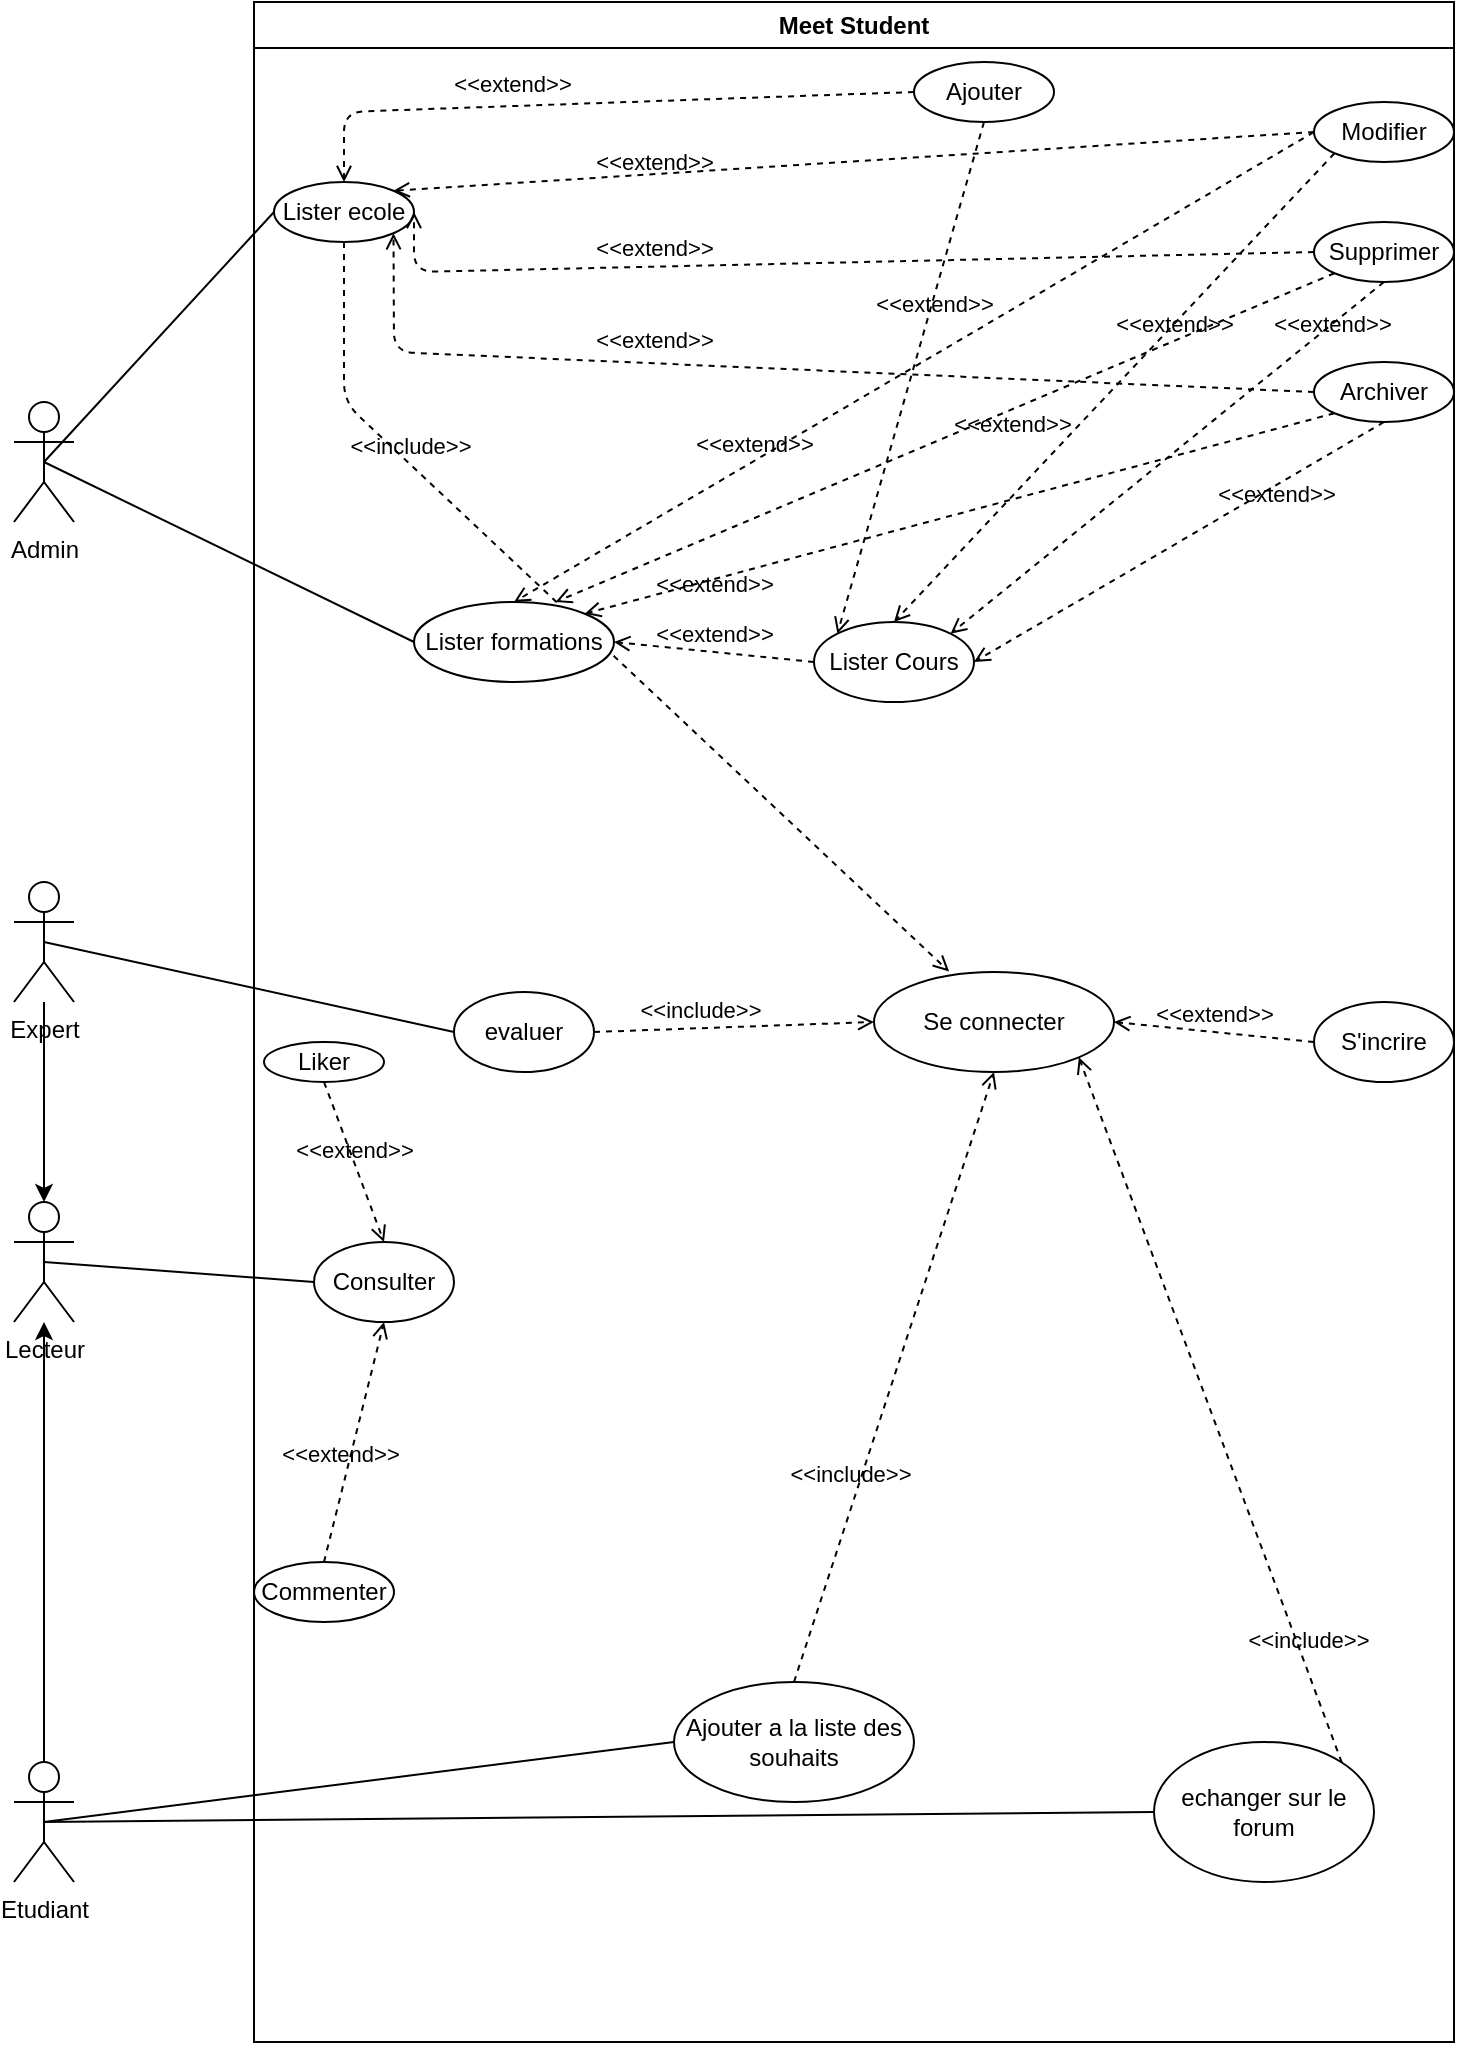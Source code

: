 <mxfile scale="1" border="10">
    <diagram id="bdP4sUYAAEz8T6aNguiF" name="Cas d'utilisation generale">
        <mxGraphModel dx="948" dy="597" grid="1" gridSize="10" guides="1" tooltips="1" connect="1" arrows="1" fold="1" page="1" pageScale="1" pageWidth="850" pageHeight="1100" math="0" shadow="0">
            <root>
                <mxCell id="0"/>
                <mxCell id="1" parent="0"/>
                <mxCell id="2" value="Meet Student" style="swimlane;whiteSpace=wrap;html=1;" parent="1" vertex="1">
                    <mxGeometry x="200" y="20" width="600" height="1020" as="geometry"/>
                </mxCell>
                <mxCell id="15" value="Ajouter" style="ellipse;whiteSpace=wrap;html=1;" parent="2" vertex="1">
                    <mxGeometry x="330" y="30" width="70" height="30" as="geometry"/>
                </mxCell>
                <mxCell id="16" value="Se connecter" style="ellipse;whiteSpace=wrap;html=1;" parent="2" vertex="1">
                    <mxGeometry x="310" y="485" width="120" height="50" as="geometry"/>
                </mxCell>
                <mxCell id="17" value="Modifier" style="ellipse;whiteSpace=wrap;html=1;" parent="2" vertex="1">
                    <mxGeometry x="530" y="50" width="70" height="30" as="geometry"/>
                </mxCell>
                <mxCell id="18" value="Supprimer" style="ellipse;whiteSpace=wrap;html=1;" parent="2" vertex="1">
                    <mxGeometry x="530" y="110" width="70" height="30" as="geometry"/>
                </mxCell>
                <mxCell id="19" value="Archiver" style="ellipse;whiteSpace=wrap;html=1;" parent="2" vertex="1">
                    <mxGeometry x="530" y="180" width="70" height="30" as="geometry"/>
                </mxCell>
                <mxCell id="25" value="Lister ecole" style="ellipse;whiteSpace=wrap;html=1;" parent="2" vertex="1">
                    <mxGeometry x="10" y="90" width="70" height="30" as="geometry"/>
                </mxCell>
                <mxCell id="31" value="&amp;lt;&amp;lt;include&amp;gt;&amp;gt;" style="html=1;verticalAlign=bottom;labelBackgroundColor=none;endArrow=open;endFill=0;dashed=1;exitX=0.5;exitY=1;exitDx=0;exitDy=0;entryX=0.313;entryY=-0.004;entryDx=0;entryDy=0;entryPerimeter=0;" parent="2" source="25" target="16" edge="1">
                    <mxGeometry x="-0.494" width="160" relative="1" as="geometry">
                        <mxPoint x="160" y="210" as="sourcePoint"/>
                        <mxPoint x="427.574" y="223.284" as="targetPoint"/>
                        <Array as="points">
                            <mxPoint x="45" y="200"/>
                        </Array>
                        <mxPoint as="offset"/>
                    </mxGeometry>
                </mxCell>
                <mxCell id="32" value="Consulter" style="ellipse;whiteSpace=wrap;html=1;" parent="2" vertex="1">
                    <mxGeometry x="30" y="620" width="70" height="40" as="geometry"/>
                </mxCell>
                <mxCell id="35" value="Ajouter a la liste des souhaits" style="ellipse;whiteSpace=wrap;html=1;" parent="2" vertex="1">
                    <mxGeometry x="210" y="840" width="120" height="60" as="geometry"/>
                </mxCell>
                <mxCell id="34" value="evaluer" style="ellipse;whiteSpace=wrap;html=1;" parent="2" vertex="1">
                    <mxGeometry x="100" y="495" width="70" height="40" as="geometry"/>
                </mxCell>
                <mxCell id="38" value="S'incrire" style="ellipse;whiteSpace=wrap;html=1;" parent="2" vertex="1">
                    <mxGeometry x="530" y="500" width="70" height="40" as="geometry"/>
                </mxCell>
                <mxCell id="39" value="&amp;lt;&amp;lt;extend&amp;gt;&amp;gt;" style="html=1;verticalAlign=bottom;labelBackgroundColor=none;endArrow=open;endFill=0;dashed=1;entryX=1;entryY=0.5;entryDx=0;entryDy=0;exitX=0;exitY=0.5;exitDx=0;exitDy=0;" parent="2" source="38" target="16" edge="1">
                    <mxGeometry width="160" relative="1" as="geometry">
                        <mxPoint x="310" y="250" as="sourcePoint"/>
                        <mxPoint x="470" y="250" as="targetPoint"/>
                    </mxGeometry>
                </mxCell>
                <mxCell id="41" value="&amp;lt;&amp;lt;include&amp;gt;&amp;gt;" style="html=1;verticalAlign=bottom;labelBackgroundColor=none;endArrow=open;endFill=0;dashed=1;exitX=0.5;exitY=0;exitDx=0;exitDy=0;entryX=0.5;entryY=1;entryDx=0;entryDy=0;" parent="2" source="35" target="16" edge="1">
                    <mxGeometry x="-0.384" y="3" width="160" relative="1" as="geometry">
                        <mxPoint x="270" y="490" as="sourcePoint"/>
                        <mxPoint x="410" y="210" as="targetPoint"/>
                        <mxPoint as="offset"/>
                        <Array as="points"/>
                    </mxGeometry>
                </mxCell>
                <mxCell id="42" value="&amp;lt;&amp;lt;extend&amp;gt;&amp;gt;" style="html=1;verticalAlign=bottom;labelBackgroundColor=none;endArrow=open;endFill=0;dashed=1;exitX=0;exitY=0.5;exitDx=0;exitDy=0;entryX=0.5;entryY=0;entryDx=0;entryDy=0;" parent="2" source="15" target="25" edge="1">
                    <mxGeometry x="0.255" y="-2" width="160" relative="1" as="geometry">
                        <mxPoint x="60" y="90" as="sourcePoint"/>
                        <mxPoint x="50" y="40" as="targetPoint"/>
                        <Array as="points">
                            <mxPoint x="45" y="55"/>
                        </Array>
                        <mxPoint as="offset"/>
                    </mxGeometry>
                </mxCell>
                <mxCell id="43" value="&amp;lt;&amp;lt;extend&amp;gt;&amp;gt;" style="html=1;verticalAlign=bottom;labelBackgroundColor=none;endArrow=open;endFill=0;dashed=1;entryX=1;entryY=0;entryDx=0;entryDy=0;exitX=0;exitY=0.5;exitDx=0;exitDy=0;" parent="2" source="17" target="25" edge="1">
                    <mxGeometry x="0.434" y="3" width="160" relative="1" as="geometry">
                        <mxPoint x="110" y="90" as="sourcePoint"/>
                        <mxPoint x="152.426" y="-11.716" as="targetPoint"/>
                        <mxPoint as="offset"/>
                    </mxGeometry>
                </mxCell>
                <mxCell id="44" value="&amp;lt;&amp;lt;extend&amp;gt;&amp;gt;" style="html=1;verticalAlign=bottom;labelBackgroundColor=none;endArrow=open;endFill=0;dashed=1;entryX=1;entryY=0.5;entryDx=0;entryDy=0;exitX=0;exitY=0.5;exitDx=0;exitDy=0;" parent="2" source="18" target="25" edge="1">
                    <mxGeometry x="0.375" width="160" relative="1" as="geometry">
                        <mxPoint x="70" y="140" as="sourcePoint"/>
                        <mxPoint x="112.426" y="38.284" as="targetPoint"/>
                        <Array as="points">
                            <mxPoint x="80" y="135"/>
                        </Array>
                        <mxPoint as="offset"/>
                    </mxGeometry>
                </mxCell>
                <mxCell id="45" value="&amp;lt;&amp;lt;extend&amp;gt;&amp;gt;" style="html=1;verticalAlign=bottom;labelBackgroundColor=none;endArrow=open;endFill=0;dashed=1;entryX=1;entryY=1;entryDx=0;entryDy=0;exitX=0;exitY=0.5;exitDx=0;exitDy=0;" parent="2" source="19" target="25" edge="1">
                    <mxGeometry x="0.272" y="-3" width="160" relative="1" as="geometry">
                        <mxPoint x="80" y="150" as="sourcePoint"/>
                        <mxPoint x="122.426" y="48.284" as="targetPoint"/>
                        <Array as="points">
                            <mxPoint x="70" y="175"/>
                        </Array>
                        <mxPoint as="offset"/>
                    </mxGeometry>
                </mxCell>
                <mxCell id="40" value="&amp;lt;&amp;lt;include&amp;gt;&amp;gt;" style="html=1;verticalAlign=bottom;labelBackgroundColor=none;endArrow=open;endFill=0;dashed=1;exitX=1;exitY=0.5;exitDx=0;exitDy=0;entryX=0;entryY=0.5;entryDx=0;entryDy=0;" parent="2" source="34" target="16" edge="1">
                    <mxGeometry x="-0.246" width="160" relative="1" as="geometry">
                        <mxPoint x="290" y="250" as="sourcePoint"/>
                        <mxPoint x="420" y="190" as="targetPoint"/>
                        <Array as="points"/>
                        <mxPoint as="offset"/>
                    </mxGeometry>
                </mxCell>
                <mxCell id="46" value="echanger sur le forum" style="ellipse;whiteSpace=wrap;html=1;" parent="2" vertex="1">
                    <mxGeometry x="450" y="870" width="110" height="70" as="geometry"/>
                </mxCell>
                <mxCell id="49" value="&amp;lt;&amp;lt;include&amp;gt;&amp;gt;" style="html=1;verticalAlign=bottom;labelBackgroundColor=none;endArrow=open;endFill=0;dashed=1;exitX=1;exitY=0;exitDx=0;exitDy=0;entryX=1;entryY=1;entryDx=0;entryDy=0;" parent="2" source="46" target="16" edge="1">
                    <mxGeometry x="-0.708" y="-3" width="160" relative="1" as="geometry">
                        <mxPoint x="330" y="420" as="sourcePoint"/>
                        <mxPoint x="460" y="210" as="targetPoint"/>
                        <mxPoint as="offset"/>
                    </mxGeometry>
                </mxCell>
                <mxCell id="51" value="Commenter" style="ellipse;whiteSpace=wrap;html=1;" parent="2" vertex="1">
                    <mxGeometry y="780" width="70" height="30" as="geometry"/>
                </mxCell>
                <mxCell id="50" value="Liker" style="ellipse;whiteSpace=wrap;html=1;" parent="2" vertex="1">
                    <mxGeometry x="5" y="520" width="60" height="20" as="geometry"/>
                </mxCell>
                <mxCell id="52" value="&amp;lt;&amp;lt;extend&amp;gt;&amp;gt;" style="html=1;verticalAlign=bottom;labelBackgroundColor=none;endArrow=open;endFill=0;dashed=1;exitX=0.5;exitY=1;exitDx=0;exitDy=0;entryX=0.5;entryY=0;entryDx=0;entryDy=0;" parent="2" source="50" target="32" edge="1">
                    <mxGeometry x="0.07" y="-1" width="160" relative="1" as="geometry">
                        <mxPoint x="100" y="390" as="sourcePoint"/>
                        <mxPoint x="-80.251" y="389.393" as="targetPoint"/>
                        <mxPoint as="offset"/>
                    </mxGeometry>
                </mxCell>
                <mxCell id="54" value="&amp;lt;&amp;lt;extend&amp;gt;&amp;gt;" style="html=1;verticalAlign=bottom;labelBackgroundColor=none;endArrow=open;endFill=0;dashed=1;exitX=0.5;exitY=0;exitDx=0;exitDy=0;entryX=0.5;entryY=1;entryDx=0;entryDy=0;" parent="2" source="51" target="32" edge="1">
                    <mxGeometry x="-0.266" y="3" width="160" relative="1" as="geometry">
                        <mxPoint x="30" y="390" as="sourcePoint"/>
                        <mxPoint x="80" y="400" as="targetPoint"/>
                        <mxPoint as="offset"/>
                    </mxGeometry>
                </mxCell>
                <mxCell id="55" value="Lister formations" style="ellipse;whiteSpace=wrap;html=1;" parent="2" vertex="1">
                    <mxGeometry x="80" y="300" width="100" height="40" as="geometry"/>
                </mxCell>
                <mxCell id="57" value="Lister Cours" style="ellipse;whiteSpace=wrap;html=1;" parent="2" vertex="1">
                    <mxGeometry x="280" y="310" width="80" height="40" as="geometry"/>
                </mxCell>
                <mxCell id="58" value="&amp;lt;&amp;lt;extend&amp;gt;&amp;gt;" style="html=1;verticalAlign=bottom;labelBackgroundColor=none;endArrow=open;endFill=0;dashed=1;entryX=1;entryY=0.5;entryDx=0;entryDy=0;exitX=0;exitY=0.5;exitDx=0;exitDy=0;" parent="2" source="57" target="55" edge="1">
                    <mxGeometry width="160" relative="1" as="geometry">
                        <mxPoint x="485.13" y="260" as="sourcePoint"/>
                        <mxPoint x="34.879" y="269.393" as="targetPoint"/>
                    </mxGeometry>
                </mxCell>
                <mxCell id="59" value="&amp;lt;&amp;lt;extend&amp;gt;&amp;gt;" style="html=1;verticalAlign=bottom;labelBackgroundColor=none;endArrow=open;endFill=0;dashed=1;entryX=1;entryY=0.5;entryDx=0;entryDy=0;exitX=0.5;exitY=1;exitDx=0;exitDy=0;" parent="2" source="19" target="57" edge="1">
                    <mxGeometry x="-0.413" y="12" width="160" relative="1" as="geometry">
                        <mxPoint x="560" y="220" as="sourcePoint"/>
                        <mxPoint x="109.749" y="229.393" as="targetPoint"/>
                        <mxPoint as="offset"/>
                    </mxGeometry>
                </mxCell>
                <mxCell id="60" value="&amp;lt;&amp;lt;extend&amp;gt;&amp;gt;" style="html=1;verticalAlign=bottom;labelBackgroundColor=none;endArrow=open;endFill=0;dashed=1;entryX=1;entryY=0;entryDx=0;entryDy=0;exitX=0.5;exitY=1;exitDx=0;exitDy=0;" parent="2" source="18" target="57" edge="1">
                    <mxGeometry x="-0.725" y="8" width="160" relative="1" as="geometry">
                        <mxPoint x="480" y="200" as="sourcePoint"/>
                        <mxPoint x="29.749" y="209.393" as="targetPoint"/>
                        <mxPoint x="-1" as="offset"/>
                    </mxGeometry>
                </mxCell>
                <mxCell id="61" value="&amp;lt;&amp;lt;extend&amp;gt;&amp;gt;" style="html=1;verticalAlign=bottom;labelBackgroundColor=none;endArrow=open;endFill=0;dashed=1;entryX=0.5;entryY=0;entryDx=0;entryDy=0;exitX=0;exitY=1;exitDx=0;exitDy=0;" parent="2" source="17" target="57" edge="1">
                    <mxGeometry x="-0.231" y="6" width="160" relative="1" as="geometry">
                        <mxPoint x="250" y="220" as="sourcePoint"/>
                        <mxPoint x="-200.251" y="229.393" as="targetPoint"/>
                        <mxPoint as="offset"/>
                    </mxGeometry>
                </mxCell>
                <mxCell id="62" value="&amp;lt;&amp;lt;extend&amp;gt;&amp;gt;" style="html=1;verticalAlign=bottom;labelBackgroundColor=none;endArrow=open;endFill=0;dashed=1;entryX=0;entryY=0;entryDx=0;entryDy=0;exitX=0.5;exitY=1;exitDx=0;exitDy=0;" parent="2" source="15" target="57" edge="1">
                    <mxGeometry x="-0.226" y="4" width="160" relative="1" as="geometry">
                        <mxPoint x="460.25" y="140" as="sourcePoint"/>
                        <mxPoint x="9.999" y="149.393" as="targetPoint"/>
                        <mxPoint as="offset"/>
                    </mxGeometry>
                </mxCell>
                <mxCell id="63" value="&amp;lt;&amp;lt;extend&amp;gt;&amp;gt;" style="html=1;verticalAlign=bottom;labelBackgroundColor=none;endArrow=open;endFill=0;dashed=1;entryX=1;entryY=0;entryDx=0;entryDy=0;exitX=0;exitY=1;exitDx=0;exitDy=0;" parent="2" source="19" target="55" edge="1">
                    <mxGeometry x="0.67" y="11" width="160" relative="1" as="geometry">
                        <mxPoint x="460.25" y="110.61" as="sourcePoint"/>
                        <mxPoint x="9.999" y="120.003" as="targetPoint"/>
                        <mxPoint as="offset"/>
                    </mxGeometry>
                </mxCell>
                <mxCell id="64" value="&amp;lt;&amp;lt;extend&amp;gt;&amp;gt;" style="html=1;verticalAlign=bottom;labelBackgroundColor=none;endArrow=open;endFill=0;dashed=1;entryX=0.708;entryY=0;entryDx=0;entryDy=0;exitX=0;exitY=1;exitDx=0;exitDy=0;entryPerimeter=0;" parent="2" source="18" target="55" edge="1">
                    <mxGeometry x="-0.143" y="15" width="160" relative="1" as="geometry">
                        <mxPoint x="220" y="220" as="sourcePoint"/>
                        <mxPoint x="-230.251" y="229.393" as="targetPoint"/>
                        <mxPoint as="offset"/>
                    </mxGeometry>
                </mxCell>
                <mxCell id="65" value="&amp;lt;&amp;lt;extend&amp;gt;&amp;gt;" style="html=1;verticalAlign=bottom;labelBackgroundColor=none;endArrow=open;endFill=0;dashed=1;exitX=0;exitY=0.5;exitDx=0;exitDy=0;entryX=0.5;entryY=0;entryDx=0;entryDy=0;" parent="2" source="17" target="55" edge="1">
                    <mxGeometry x="0.401" width="160" relative="1" as="geometry">
                        <mxPoint x="500" y="90" as="sourcePoint"/>
                        <mxPoint x="120" y="270" as="targetPoint"/>
                        <mxPoint as="offset"/>
                    </mxGeometry>
                </mxCell>
                <mxCell id="3" value="Admin" style="shape=umlActor;verticalLabelPosition=bottom;verticalAlign=top;html=1;outlineConnect=0;" parent="1" vertex="1">
                    <mxGeometry x="80" y="220" width="30" height="60" as="geometry"/>
                </mxCell>
                <mxCell id="13" value="" style="edgeStyle=none;html=1;" parent="1" source="4" target="5" edge="1">
                    <mxGeometry relative="1" as="geometry">
                        <mxPoint x="95" y="350" as="sourcePoint"/>
                    </mxGeometry>
                </mxCell>
                <mxCell id="4" value="Expert" style="shape=umlActor;verticalLabelPosition=bottom;verticalAlign=top;html=1;outlineConnect=0;" parent="1" vertex="1">
                    <mxGeometry x="80" y="460" width="30" height="60" as="geometry"/>
                </mxCell>
                <mxCell id="5" value="Lecteur" style="shape=umlActor;verticalLabelPosition=bottom;verticalAlign=top;html=1;outlineConnect=0;" parent="1" vertex="1">
                    <mxGeometry x="80" y="620" width="30" height="60" as="geometry"/>
                </mxCell>
                <mxCell id="14" value="" style="edgeStyle=none;html=1;" parent="1" source="6" target="5" edge="1">
                    <mxGeometry relative="1" as="geometry">
                        <mxPoint x="95" y="480" as="targetPoint"/>
                    </mxGeometry>
                </mxCell>
                <mxCell id="6" value="Etudiant" style="shape=umlActor;verticalLabelPosition=bottom;verticalAlign=top;html=1;outlineConnect=0;" parent="1" vertex="1">
                    <mxGeometry x="80" y="900" width="30" height="60" as="geometry"/>
                </mxCell>
                <mxCell id="26" value="" style="endArrow=none;html=1;entryX=0;entryY=0.5;entryDx=0;entryDy=0;exitX=0.5;exitY=0.5;exitDx=0;exitDy=0;exitPerimeter=0;" parent="1" source="3" target="25" edge="1">
                    <mxGeometry width="50" height="50" relative="1" as="geometry">
                        <mxPoint x="390" y="110" as="sourcePoint"/>
                        <mxPoint x="555" y="125" as="targetPoint"/>
                    </mxGeometry>
                </mxCell>
                <mxCell id="33" value="" style="endArrow=none;html=1;entryX=0;entryY=0.5;entryDx=0;entryDy=0;exitX=0.5;exitY=0.5;exitDx=0;exitDy=0;exitPerimeter=0;" parent="1" source="5" target="32" edge="1">
                    <mxGeometry width="50" height="50" relative="1" as="geometry">
                        <mxPoint x="300" y="390" as="sourcePoint"/>
                        <mxPoint x="350" y="340" as="targetPoint"/>
                    </mxGeometry>
                </mxCell>
                <mxCell id="36" value="" style="endArrow=none;html=1;entryX=0;entryY=0.5;entryDx=0;entryDy=0;exitX=0.5;exitY=0.5;exitDx=0;exitDy=0;exitPerimeter=0;" parent="1" source="4" target="34" edge="1">
                    <mxGeometry width="50" height="50" relative="1" as="geometry">
                        <mxPoint x="200" y="320" as="sourcePoint"/>
                        <mxPoint x="445" y="320" as="targetPoint"/>
                    </mxGeometry>
                </mxCell>
                <mxCell id="37" value="" style="endArrow=none;html=1;exitX=0.5;exitY=0.5;exitDx=0;exitDy=0;exitPerimeter=0;entryX=0;entryY=0.5;entryDx=0;entryDy=0;" parent="1" source="6" target="35" edge="1">
                    <mxGeometry width="50" height="50" relative="1" as="geometry">
                        <mxPoint x="150" y="559.5" as="sourcePoint"/>
                        <mxPoint x="360" y="560" as="targetPoint"/>
                    </mxGeometry>
                </mxCell>
                <mxCell id="48" value="" style="endArrow=none;html=1;entryX=0;entryY=0.5;entryDx=0;entryDy=0;exitX=0.5;exitY=0.5;exitDx=0;exitDy=0;exitPerimeter=0;" parent="1" source="6" target="46" edge="1">
                    <mxGeometry width="50" height="50" relative="1" as="geometry">
                        <mxPoint x="220" y="570" as="sourcePoint"/>
                        <mxPoint x="455" y="530" as="targetPoint"/>
                    </mxGeometry>
                </mxCell>
                <mxCell id="56" value="" style="endArrow=none;html=1;entryX=0;entryY=0.5;entryDx=0;entryDy=0;exitX=0.5;exitY=0.5;exitDx=0;exitDy=0;exitPerimeter=0;" parent="1" source="3" target="55" edge="1">
                    <mxGeometry width="50" height="50" relative="1" as="geometry">
                        <mxPoint x="160" y="160" as="sourcePoint"/>
                        <mxPoint x="265" y="155" as="targetPoint"/>
                    </mxGeometry>
                </mxCell>
            </root>
        </mxGraphModel>
    </diagram>
</mxfile>